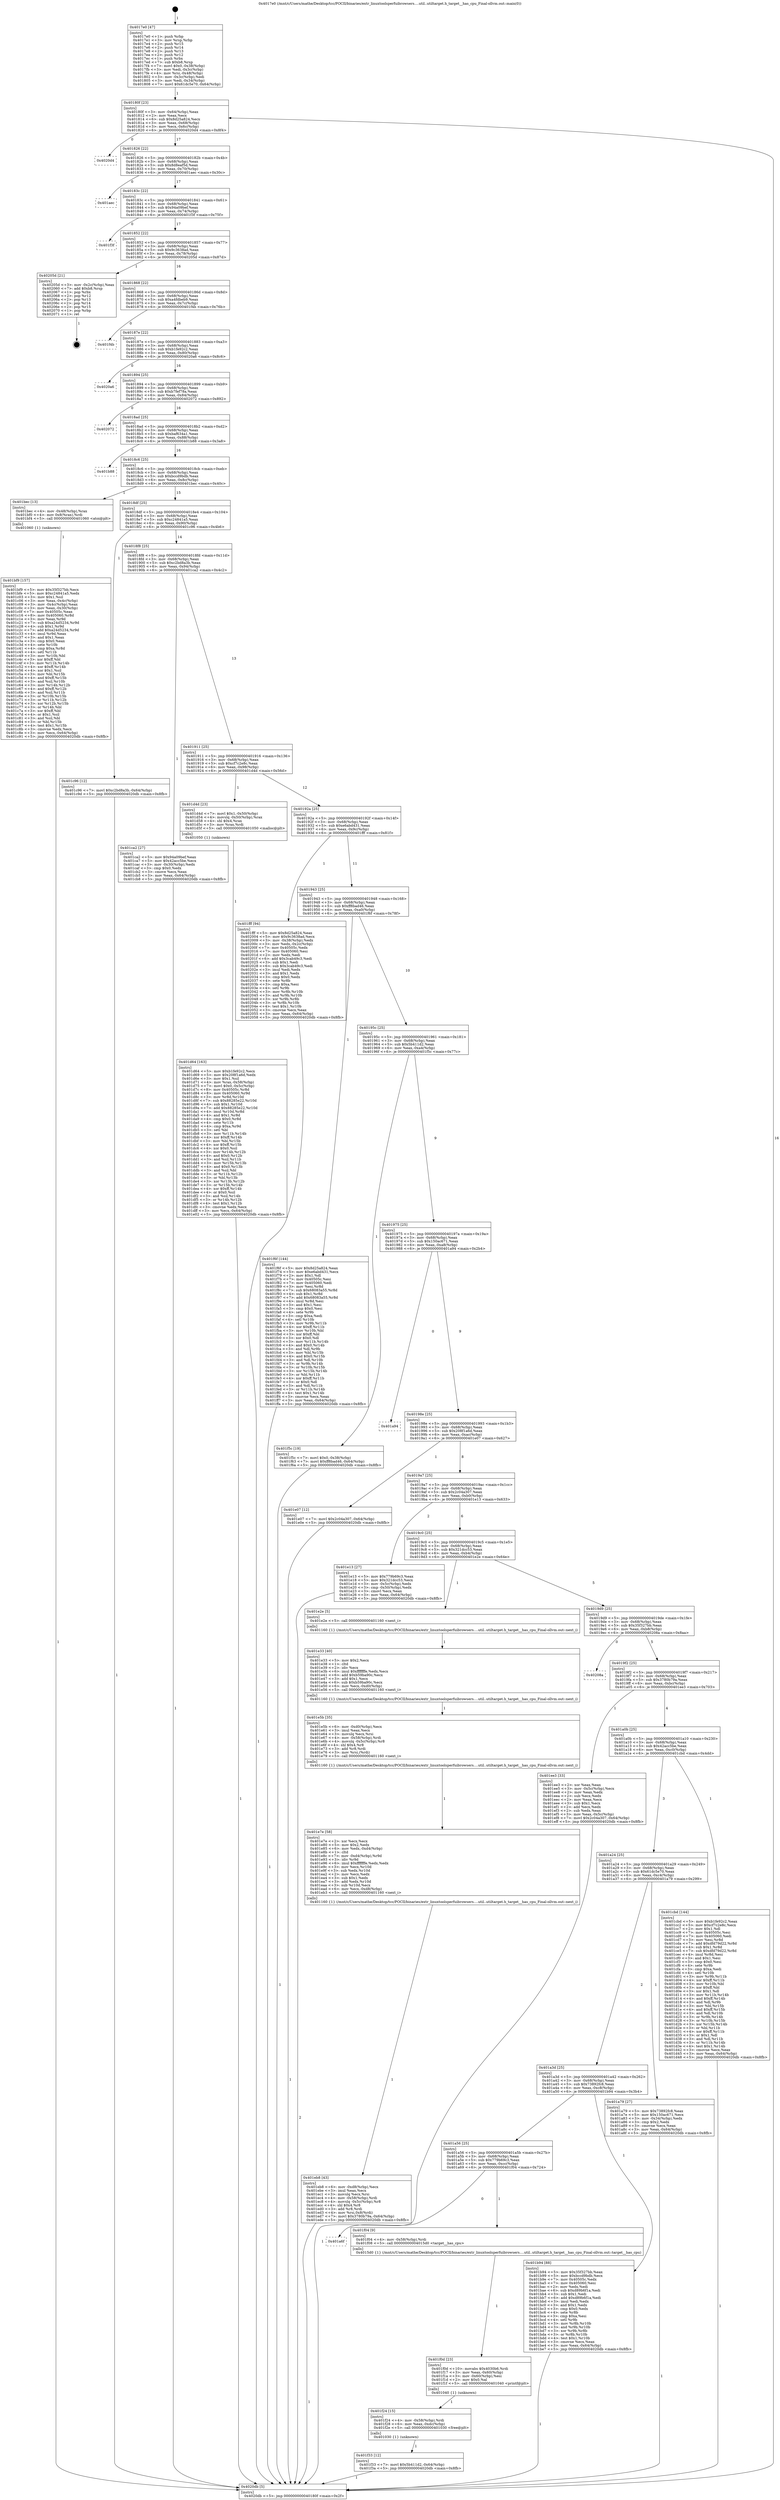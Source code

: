digraph "0x4017e0" {
  label = "0x4017e0 (/mnt/c/Users/mathe/Desktop/tcc/POCII/binaries/extr_linuxtoolsperfuibrowsers....util..utiltarget.h_target__has_cpu_Final-ollvm.out::main(0))"
  labelloc = "t"
  node[shape=record]

  Entry [label="",width=0.3,height=0.3,shape=circle,fillcolor=black,style=filled]
  "0x40180f" [label="{
     0x40180f [23]\l
     | [instrs]\l
     &nbsp;&nbsp;0x40180f \<+3\>: mov -0x64(%rbp),%eax\l
     &nbsp;&nbsp;0x401812 \<+2\>: mov %eax,%ecx\l
     &nbsp;&nbsp;0x401814 \<+6\>: sub $0x8d25a824,%ecx\l
     &nbsp;&nbsp;0x40181a \<+3\>: mov %eax,-0x68(%rbp)\l
     &nbsp;&nbsp;0x40181d \<+3\>: mov %ecx,-0x6c(%rbp)\l
     &nbsp;&nbsp;0x401820 \<+6\>: je 00000000004020d4 \<main+0x8f4\>\l
  }"]
  "0x4020d4" [label="{
     0x4020d4\l
  }", style=dashed]
  "0x401826" [label="{
     0x401826 [22]\l
     | [instrs]\l
     &nbsp;&nbsp;0x401826 \<+5\>: jmp 000000000040182b \<main+0x4b\>\l
     &nbsp;&nbsp;0x40182b \<+3\>: mov -0x68(%rbp),%eax\l
     &nbsp;&nbsp;0x40182e \<+5\>: sub $0x8d8eaf5d,%eax\l
     &nbsp;&nbsp;0x401833 \<+3\>: mov %eax,-0x70(%rbp)\l
     &nbsp;&nbsp;0x401836 \<+6\>: je 0000000000401aec \<main+0x30c\>\l
  }"]
  Exit [label="",width=0.3,height=0.3,shape=circle,fillcolor=black,style=filled,peripheries=2]
  "0x401aec" [label="{
     0x401aec\l
  }", style=dashed]
  "0x40183c" [label="{
     0x40183c [22]\l
     | [instrs]\l
     &nbsp;&nbsp;0x40183c \<+5\>: jmp 0000000000401841 \<main+0x61\>\l
     &nbsp;&nbsp;0x401841 \<+3\>: mov -0x68(%rbp),%eax\l
     &nbsp;&nbsp;0x401844 \<+5\>: sub $0x94a09bef,%eax\l
     &nbsp;&nbsp;0x401849 \<+3\>: mov %eax,-0x74(%rbp)\l
     &nbsp;&nbsp;0x40184c \<+6\>: je 0000000000401f3f \<main+0x75f\>\l
  }"]
  "0x401f33" [label="{
     0x401f33 [12]\l
     | [instrs]\l
     &nbsp;&nbsp;0x401f33 \<+7\>: movl $0x5b411d2,-0x64(%rbp)\l
     &nbsp;&nbsp;0x401f3a \<+5\>: jmp 00000000004020db \<main+0x8fb\>\l
  }"]
  "0x401f3f" [label="{
     0x401f3f\l
  }", style=dashed]
  "0x401852" [label="{
     0x401852 [22]\l
     | [instrs]\l
     &nbsp;&nbsp;0x401852 \<+5\>: jmp 0000000000401857 \<main+0x77\>\l
     &nbsp;&nbsp;0x401857 \<+3\>: mov -0x68(%rbp),%eax\l
     &nbsp;&nbsp;0x40185a \<+5\>: sub $0x9c3638ad,%eax\l
     &nbsp;&nbsp;0x40185f \<+3\>: mov %eax,-0x78(%rbp)\l
     &nbsp;&nbsp;0x401862 \<+6\>: je 000000000040205d \<main+0x87d\>\l
  }"]
  "0x401f24" [label="{
     0x401f24 [15]\l
     | [instrs]\l
     &nbsp;&nbsp;0x401f24 \<+4\>: mov -0x58(%rbp),%rdi\l
     &nbsp;&nbsp;0x401f28 \<+6\>: mov %eax,-0xdc(%rbp)\l
     &nbsp;&nbsp;0x401f2e \<+5\>: call 0000000000401030 \<free@plt\>\l
     | [calls]\l
     &nbsp;&nbsp;0x401030 \{1\} (unknown)\l
  }"]
  "0x40205d" [label="{
     0x40205d [21]\l
     | [instrs]\l
     &nbsp;&nbsp;0x40205d \<+3\>: mov -0x2c(%rbp),%eax\l
     &nbsp;&nbsp;0x402060 \<+7\>: add $0xb8,%rsp\l
     &nbsp;&nbsp;0x402067 \<+1\>: pop %rbx\l
     &nbsp;&nbsp;0x402068 \<+2\>: pop %r12\l
     &nbsp;&nbsp;0x40206a \<+2\>: pop %r13\l
     &nbsp;&nbsp;0x40206c \<+2\>: pop %r14\l
     &nbsp;&nbsp;0x40206e \<+2\>: pop %r15\l
     &nbsp;&nbsp;0x402070 \<+1\>: pop %rbp\l
     &nbsp;&nbsp;0x402071 \<+1\>: ret\l
  }"]
  "0x401868" [label="{
     0x401868 [22]\l
     | [instrs]\l
     &nbsp;&nbsp;0x401868 \<+5\>: jmp 000000000040186d \<main+0x8d\>\l
     &nbsp;&nbsp;0x40186d \<+3\>: mov -0x68(%rbp),%eax\l
     &nbsp;&nbsp;0x401870 \<+5\>: sub $0xa4fdbeb9,%eax\l
     &nbsp;&nbsp;0x401875 \<+3\>: mov %eax,-0x7c(%rbp)\l
     &nbsp;&nbsp;0x401878 \<+6\>: je 0000000000401f4b \<main+0x76b\>\l
  }"]
  "0x401f0d" [label="{
     0x401f0d [23]\l
     | [instrs]\l
     &nbsp;&nbsp;0x401f0d \<+10\>: movabs $0x4030b6,%rdi\l
     &nbsp;&nbsp;0x401f17 \<+3\>: mov %eax,-0x60(%rbp)\l
     &nbsp;&nbsp;0x401f1a \<+3\>: mov -0x60(%rbp),%esi\l
     &nbsp;&nbsp;0x401f1d \<+2\>: mov $0x0,%al\l
     &nbsp;&nbsp;0x401f1f \<+5\>: call 0000000000401040 \<printf@plt\>\l
     | [calls]\l
     &nbsp;&nbsp;0x401040 \{1\} (unknown)\l
  }"]
  "0x401f4b" [label="{
     0x401f4b\l
  }", style=dashed]
  "0x40187e" [label="{
     0x40187e [22]\l
     | [instrs]\l
     &nbsp;&nbsp;0x40187e \<+5\>: jmp 0000000000401883 \<main+0xa3\>\l
     &nbsp;&nbsp;0x401883 \<+3\>: mov -0x68(%rbp),%eax\l
     &nbsp;&nbsp;0x401886 \<+5\>: sub $0xb1fe92c2,%eax\l
     &nbsp;&nbsp;0x40188b \<+3\>: mov %eax,-0x80(%rbp)\l
     &nbsp;&nbsp;0x40188e \<+6\>: je 00000000004020a6 \<main+0x8c6\>\l
  }"]
  "0x401a6f" [label="{
     0x401a6f\l
  }", style=dashed]
  "0x4020a6" [label="{
     0x4020a6\l
  }", style=dashed]
  "0x401894" [label="{
     0x401894 [25]\l
     | [instrs]\l
     &nbsp;&nbsp;0x401894 \<+5\>: jmp 0000000000401899 \<main+0xb9\>\l
     &nbsp;&nbsp;0x401899 \<+3\>: mov -0x68(%rbp),%eax\l
     &nbsp;&nbsp;0x40189c \<+5\>: sub $0xb7fef78a,%eax\l
     &nbsp;&nbsp;0x4018a1 \<+6\>: mov %eax,-0x84(%rbp)\l
     &nbsp;&nbsp;0x4018a7 \<+6\>: je 0000000000402072 \<main+0x892\>\l
  }"]
  "0x401f04" [label="{
     0x401f04 [9]\l
     | [instrs]\l
     &nbsp;&nbsp;0x401f04 \<+4\>: mov -0x58(%rbp),%rdi\l
     &nbsp;&nbsp;0x401f08 \<+5\>: call 00000000004015d0 \<target__has_cpu\>\l
     | [calls]\l
     &nbsp;&nbsp;0x4015d0 \{1\} (/mnt/c/Users/mathe/Desktop/tcc/POCII/binaries/extr_linuxtoolsperfuibrowsers....util..utiltarget.h_target__has_cpu_Final-ollvm.out::target__has_cpu)\l
  }"]
  "0x402072" [label="{
     0x402072\l
  }", style=dashed]
  "0x4018ad" [label="{
     0x4018ad [25]\l
     | [instrs]\l
     &nbsp;&nbsp;0x4018ad \<+5\>: jmp 00000000004018b2 \<main+0xd2\>\l
     &nbsp;&nbsp;0x4018b2 \<+3\>: mov -0x68(%rbp),%eax\l
     &nbsp;&nbsp;0x4018b5 \<+5\>: sub $0xbaf634a1,%eax\l
     &nbsp;&nbsp;0x4018ba \<+6\>: mov %eax,-0x88(%rbp)\l
     &nbsp;&nbsp;0x4018c0 \<+6\>: je 0000000000401b88 \<main+0x3a8\>\l
  }"]
  "0x401eb8" [label="{
     0x401eb8 [43]\l
     | [instrs]\l
     &nbsp;&nbsp;0x401eb8 \<+6\>: mov -0xd8(%rbp),%ecx\l
     &nbsp;&nbsp;0x401ebe \<+3\>: imul %eax,%ecx\l
     &nbsp;&nbsp;0x401ec1 \<+3\>: movslq %ecx,%rsi\l
     &nbsp;&nbsp;0x401ec4 \<+4\>: mov -0x58(%rbp),%rdi\l
     &nbsp;&nbsp;0x401ec8 \<+4\>: movslq -0x5c(%rbp),%r8\l
     &nbsp;&nbsp;0x401ecc \<+4\>: shl $0x4,%r8\l
     &nbsp;&nbsp;0x401ed0 \<+3\>: add %r8,%rdi\l
     &nbsp;&nbsp;0x401ed3 \<+4\>: mov %rsi,0x8(%rdi)\l
     &nbsp;&nbsp;0x401ed7 \<+7\>: movl $0x3780b79a,-0x64(%rbp)\l
     &nbsp;&nbsp;0x401ede \<+5\>: jmp 00000000004020db \<main+0x8fb\>\l
  }"]
  "0x401b88" [label="{
     0x401b88\l
  }", style=dashed]
  "0x4018c6" [label="{
     0x4018c6 [25]\l
     | [instrs]\l
     &nbsp;&nbsp;0x4018c6 \<+5\>: jmp 00000000004018cb \<main+0xeb\>\l
     &nbsp;&nbsp;0x4018cb \<+3\>: mov -0x68(%rbp),%eax\l
     &nbsp;&nbsp;0x4018ce \<+5\>: sub $0xbccd9bdb,%eax\l
     &nbsp;&nbsp;0x4018d3 \<+6\>: mov %eax,-0x8c(%rbp)\l
     &nbsp;&nbsp;0x4018d9 \<+6\>: je 0000000000401bec \<main+0x40c\>\l
  }"]
  "0x401e7e" [label="{
     0x401e7e [58]\l
     | [instrs]\l
     &nbsp;&nbsp;0x401e7e \<+2\>: xor %ecx,%ecx\l
     &nbsp;&nbsp;0x401e80 \<+5\>: mov $0x2,%edx\l
     &nbsp;&nbsp;0x401e85 \<+6\>: mov %edx,-0xd4(%rbp)\l
     &nbsp;&nbsp;0x401e8b \<+1\>: cltd\l
     &nbsp;&nbsp;0x401e8c \<+7\>: mov -0xd4(%rbp),%r9d\l
     &nbsp;&nbsp;0x401e93 \<+3\>: idiv %r9d\l
     &nbsp;&nbsp;0x401e96 \<+6\>: imul $0xfffffffe,%edx,%edx\l
     &nbsp;&nbsp;0x401e9c \<+3\>: mov %ecx,%r10d\l
     &nbsp;&nbsp;0x401e9f \<+3\>: sub %edx,%r10d\l
     &nbsp;&nbsp;0x401ea2 \<+2\>: mov %ecx,%edx\l
     &nbsp;&nbsp;0x401ea4 \<+3\>: sub $0x1,%edx\l
     &nbsp;&nbsp;0x401ea7 \<+3\>: add %edx,%r10d\l
     &nbsp;&nbsp;0x401eaa \<+3\>: sub %r10d,%ecx\l
     &nbsp;&nbsp;0x401ead \<+6\>: mov %ecx,-0xd8(%rbp)\l
     &nbsp;&nbsp;0x401eb3 \<+5\>: call 0000000000401160 \<next_i\>\l
     | [calls]\l
     &nbsp;&nbsp;0x401160 \{1\} (/mnt/c/Users/mathe/Desktop/tcc/POCII/binaries/extr_linuxtoolsperfuibrowsers....util..utiltarget.h_target__has_cpu_Final-ollvm.out::next_i)\l
  }"]
  "0x401bec" [label="{
     0x401bec [13]\l
     | [instrs]\l
     &nbsp;&nbsp;0x401bec \<+4\>: mov -0x48(%rbp),%rax\l
     &nbsp;&nbsp;0x401bf0 \<+4\>: mov 0x8(%rax),%rdi\l
     &nbsp;&nbsp;0x401bf4 \<+5\>: call 0000000000401060 \<atoi@plt\>\l
     | [calls]\l
     &nbsp;&nbsp;0x401060 \{1\} (unknown)\l
  }"]
  "0x4018df" [label="{
     0x4018df [25]\l
     | [instrs]\l
     &nbsp;&nbsp;0x4018df \<+5\>: jmp 00000000004018e4 \<main+0x104\>\l
     &nbsp;&nbsp;0x4018e4 \<+3\>: mov -0x68(%rbp),%eax\l
     &nbsp;&nbsp;0x4018e7 \<+5\>: sub $0xc24841a5,%eax\l
     &nbsp;&nbsp;0x4018ec \<+6\>: mov %eax,-0x90(%rbp)\l
     &nbsp;&nbsp;0x4018f2 \<+6\>: je 0000000000401c96 \<main+0x4b6\>\l
  }"]
  "0x401e5b" [label="{
     0x401e5b [35]\l
     | [instrs]\l
     &nbsp;&nbsp;0x401e5b \<+6\>: mov -0xd0(%rbp),%ecx\l
     &nbsp;&nbsp;0x401e61 \<+3\>: imul %eax,%ecx\l
     &nbsp;&nbsp;0x401e64 \<+3\>: movslq %ecx,%rsi\l
     &nbsp;&nbsp;0x401e67 \<+4\>: mov -0x58(%rbp),%rdi\l
     &nbsp;&nbsp;0x401e6b \<+4\>: movslq -0x5c(%rbp),%r8\l
     &nbsp;&nbsp;0x401e6f \<+4\>: shl $0x4,%r8\l
     &nbsp;&nbsp;0x401e73 \<+3\>: add %r8,%rdi\l
     &nbsp;&nbsp;0x401e76 \<+3\>: mov %rsi,(%rdi)\l
     &nbsp;&nbsp;0x401e79 \<+5\>: call 0000000000401160 \<next_i\>\l
     | [calls]\l
     &nbsp;&nbsp;0x401160 \{1\} (/mnt/c/Users/mathe/Desktop/tcc/POCII/binaries/extr_linuxtoolsperfuibrowsers....util..utiltarget.h_target__has_cpu_Final-ollvm.out::next_i)\l
  }"]
  "0x401c96" [label="{
     0x401c96 [12]\l
     | [instrs]\l
     &nbsp;&nbsp;0x401c96 \<+7\>: movl $0xc2bd8a3b,-0x64(%rbp)\l
     &nbsp;&nbsp;0x401c9d \<+5\>: jmp 00000000004020db \<main+0x8fb\>\l
  }"]
  "0x4018f8" [label="{
     0x4018f8 [25]\l
     | [instrs]\l
     &nbsp;&nbsp;0x4018f8 \<+5\>: jmp 00000000004018fd \<main+0x11d\>\l
     &nbsp;&nbsp;0x4018fd \<+3\>: mov -0x68(%rbp),%eax\l
     &nbsp;&nbsp;0x401900 \<+5\>: sub $0xc2bd8a3b,%eax\l
     &nbsp;&nbsp;0x401905 \<+6\>: mov %eax,-0x94(%rbp)\l
     &nbsp;&nbsp;0x40190b \<+6\>: je 0000000000401ca2 \<main+0x4c2\>\l
  }"]
  "0x401e33" [label="{
     0x401e33 [40]\l
     | [instrs]\l
     &nbsp;&nbsp;0x401e33 \<+5\>: mov $0x2,%ecx\l
     &nbsp;&nbsp;0x401e38 \<+1\>: cltd\l
     &nbsp;&nbsp;0x401e39 \<+2\>: idiv %ecx\l
     &nbsp;&nbsp;0x401e3b \<+6\>: imul $0xfffffffe,%edx,%ecx\l
     &nbsp;&nbsp;0x401e41 \<+6\>: add $0xb59ba90c,%ecx\l
     &nbsp;&nbsp;0x401e47 \<+3\>: add $0x1,%ecx\l
     &nbsp;&nbsp;0x401e4a \<+6\>: sub $0xb59ba90c,%ecx\l
     &nbsp;&nbsp;0x401e50 \<+6\>: mov %ecx,-0xd0(%rbp)\l
     &nbsp;&nbsp;0x401e56 \<+5\>: call 0000000000401160 \<next_i\>\l
     | [calls]\l
     &nbsp;&nbsp;0x401160 \{1\} (/mnt/c/Users/mathe/Desktop/tcc/POCII/binaries/extr_linuxtoolsperfuibrowsers....util..utiltarget.h_target__has_cpu_Final-ollvm.out::next_i)\l
  }"]
  "0x401ca2" [label="{
     0x401ca2 [27]\l
     | [instrs]\l
     &nbsp;&nbsp;0x401ca2 \<+5\>: mov $0x94a09bef,%eax\l
     &nbsp;&nbsp;0x401ca7 \<+5\>: mov $0x42acc5be,%ecx\l
     &nbsp;&nbsp;0x401cac \<+3\>: mov -0x30(%rbp),%edx\l
     &nbsp;&nbsp;0x401caf \<+3\>: cmp $0x0,%edx\l
     &nbsp;&nbsp;0x401cb2 \<+3\>: cmove %ecx,%eax\l
     &nbsp;&nbsp;0x401cb5 \<+3\>: mov %eax,-0x64(%rbp)\l
     &nbsp;&nbsp;0x401cb8 \<+5\>: jmp 00000000004020db \<main+0x8fb\>\l
  }"]
  "0x401911" [label="{
     0x401911 [25]\l
     | [instrs]\l
     &nbsp;&nbsp;0x401911 \<+5\>: jmp 0000000000401916 \<main+0x136\>\l
     &nbsp;&nbsp;0x401916 \<+3\>: mov -0x68(%rbp),%eax\l
     &nbsp;&nbsp;0x401919 \<+5\>: sub $0xcf7c2e8c,%eax\l
     &nbsp;&nbsp;0x40191e \<+6\>: mov %eax,-0x98(%rbp)\l
     &nbsp;&nbsp;0x401924 \<+6\>: je 0000000000401d4d \<main+0x56d\>\l
  }"]
  "0x401d64" [label="{
     0x401d64 [163]\l
     | [instrs]\l
     &nbsp;&nbsp;0x401d64 \<+5\>: mov $0xb1fe92c2,%ecx\l
     &nbsp;&nbsp;0x401d69 \<+5\>: mov $0x208f1a6d,%edx\l
     &nbsp;&nbsp;0x401d6e \<+3\>: mov $0x1,%sil\l
     &nbsp;&nbsp;0x401d71 \<+4\>: mov %rax,-0x58(%rbp)\l
     &nbsp;&nbsp;0x401d75 \<+7\>: movl $0x0,-0x5c(%rbp)\l
     &nbsp;&nbsp;0x401d7c \<+8\>: mov 0x40505c,%r8d\l
     &nbsp;&nbsp;0x401d84 \<+8\>: mov 0x405060,%r9d\l
     &nbsp;&nbsp;0x401d8c \<+3\>: mov %r8d,%r10d\l
     &nbsp;&nbsp;0x401d8f \<+7\>: sub $0x88285e22,%r10d\l
     &nbsp;&nbsp;0x401d96 \<+4\>: sub $0x1,%r10d\l
     &nbsp;&nbsp;0x401d9a \<+7\>: add $0x88285e22,%r10d\l
     &nbsp;&nbsp;0x401da1 \<+4\>: imul %r10d,%r8d\l
     &nbsp;&nbsp;0x401da5 \<+4\>: and $0x1,%r8d\l
     &nbsp;&nbsp;0x401da9 \<+4\>: cmp $0x0,%r8d\l
     &nbsp;&nbsp;0x401dad \<+4\>: sete %r11b\l
     &nbsp;&nbsp;0x401db1 \<+4\>: cmp $0xa,%r9d\l
     &nbsp;&nbsp;0x401db5 \<+3\>: setl %bl\l
     &nbsp;&nbsp;0x401db8 \<+3\>: mov %r11b,%r14b\l
     &nbsp;&nbsp;0x401dbb \<+4\>: xor $0xff,%r14b\l
     &nbsp;&nbsp;0x401dbf \<+3\>: mov %bl,%r15b\l
     &nbsp;&nbsp;0x401dc2 \<+4\>: xor $0xff,%r15b\l
     &nbsp;&nbsp;0x401dc6 \<+4\>: xor $0x0,%sil\l
     &nbsp;&nbsp;0x401dca \<+3\>: mov %r14b,%r12b\l
     &nbsp;&nbsp;0x401dcd \<+4\>: and $0x0,%r12b\l
     &nbsp;&nbsp;0x401dd1 \<+3\>: and %sil,%r11b\l
     &nbsp;&nbsp;0x401dd4 \<+3\>: mov %r15b,%r13b\l
     &nbsp;&nbsp;0x401dd7 \<+4\>: and $0x0,%r13b\l
     &nbsp;&nbsp;0x401ddb \<+3\>: and %sil,%bl\l
     &nbsp;&nbsp;0x401dde \<+3\>: or %r11b,%r12b\l
     &nbsp;&nbsp;0x401de1 \<+3\>: or %bl,%r13b\l
     &nbsp;&nbsp;0x401de4 \<+3\>: xor %r13b,%r12b\l
     &nbsp;&nbsp;0x401de7 \<+3\>: or %r15b,%r14b\l
     &nbsp;&nbsp;0x401dea \<+4\>: xor $0xff,%r14b\l
     &nbsp;&nbsp;0x401dee \<+4\>: or $0x0,%sil\l
     &nbsp;&nbsp;0x401df2 \<+3\>: and %sil,%r14b\l
     &nbsp;&nbsp;0x401df5 \<+3\>: or %r14b,%r12b\l
     &nbsp;&nbsp;0x401df8 \<+4\>: test $0x1,%r12b\l
     &nbsp;&nbsp;0x401dfc \<+3\>: cmovne %edx,%ecx\l
     &nbsp;&nbsp;0x401dff \<+3\>: mov %ecx,-0x64(%rbp)\l
     &nbsp;&nbsp;0x401e02 \<+5\>: jmp 00000000004020db \<main+0x8fb\>\l
  }"]
  "0x401d4d" [label="{
     0x401d4d [23]\l
     | [instrs]\l
     &nbsp;&nbsp;0x401d4d \<+7\>: movl $0x1,-0x50(%rbp)\l
     &nbsp;&nbsp;0x401d54 \<+4\>: movslq -0x50(%rbp),%rax\l
     &nbsp;&nbsp;0x401d58 \<+4\>: shl $0x4,%rax\l
     &nbsp;&nbsp;0x401d5c \<+3\>: mov %rax,%rdi\l
     &nbsp;&nbsp;0x401d5f \<+5\>: call 0000000000401050 \<malloc@plt\>\l
     | [calls]\l
     &nbsp;&nbsp;0x401050 \{1\} (unknown)\l
  }"]
  "0x40192a" [label="{
     0x40192a [25]\l
     | [instrs]\l
     &nbsp;&nbsp;0x40192a \<+5\>: jmp 000000000040192f \<main+0x14f\>\l
     &nbsp;&nbsp;0x40192f \<+3\>: mov -0x68(%rbp),%eax\l
     &nbsp;&nbsp;0x401932 \<+5\>: sub $0xe6abd431,%eax\l
     &nbsp;&nbsp;0x401937 \<+6\>: mov %eax,-0x9c(%rbp)\l
     &nbsp;&nbsp;0x40193d \<+6\>: je 0000000000401fff \<main+0x81f\>\l
  }"]
  "0x401bf9" [label="{
     0x401bf9 [157]\l
     | [instrs]\l
     &nbsp;&nbsp;0x401bf9 \<+5\>: mov $0x35f327bb,%ecx\l
     &nbsp;&nbsp;0x401bfe \<+5\>: mov $0xc24841a5,%edx\l
     &nbsp;&nbsp;0x401c03 \<+3\>: mov $0x1,%sil\l
     &nbsp;&nbsp;0x401c06 \<+3\>: mov %eax,-0x4c(%rbp)\l
     &nbsp;&nbsp;0x401c09 \<+3\>: mov -0x4c(%rbp),%eax\l
     &nbsp;&nbsp;0x401c0c \<+3\>: mov %eax,-0x30(%rbp)\l
     &nbsp;&nbsp;0x401c0f \<+7\>: mov 0x40505c,%eax\l
     &nbsp;&nbsp;0x401c16 \<+8\>: mov 0x405060,%r8d\l
     &nbsp;&nbsp;0x401c1e \<+3\>: mov %eax,%r9d\l
     &nbsp;&nbsp;0x401c21 \<+7\>: sub $0xa24d5234,%r9d\l
     &nbsp;&nbsp;0x401c28 \<+4\>: sub $0x1,%r9d\l
     &nbsp;&nbsp;0x401c2c \<+7\>: add $0xa24d5234,%r9d\l
     &nbsp;&nbsp;0x401c33 \<+4\>: imul %r9d,%eax\l
     &nbsp;&nbsp;0x401c37 \<+3\>: and $0x1,%eax\l
     &nbsp;&nbsp;0x401c3a \<+3\>: cmp $0x0,%eax\l
     &nbsp;&nbsp;0x401c3d \<+4\>: sete %r10b\l
     &nbsp;&nbsp;0x401c41 \<+4\>: cmp $0xa,%r8d\l
     &nbsp;&nbsp;0x401c45 \<+4\>: setl %r11b\l
     &nbsp;&nbsp;0x401c49 \<+3\>: mov %r10b,%bl\l
     &nbsp;&nbsp;0x401c4c \<+3\>: xor $0xff,%bl\l
     &nbsp;&nbsp;0x401c4f \<+3\>: mov %r11b,%r14b\l
     &nbsp;&nbsp;0x401c52 \<+4\>: xor $0xff,%r14b\l
     &nbsp;&nbsp;0x401c56 \<+4\>: xor $0x1,%sil\l
     &nbsp;&nbsp;0x401c5a \<+3\>: mov %bl,%r15b\l
     &nbsp;&nbsp;0x401c5d \<+4\>: and $0xff,%r15b\l
     &nbsp;&nbsp;0x401c61 \<+3\>: and %sil,%r10b\l
     &nbsp;&nbsp;0x401c64 \<+3\>: mov %r14b,%r12b\l
     &nbsp;&nbsp;0x401c67 \<+4\>: and $0xff,%r12b\l
     &nbsp;&nbsp;0x401c6b \<+3\>: and %sil,%r11b\l
     &nbsp;&nbsp;0x401c6e \<+3\>: or %r10b,%r15b\l
     &nbsp;&nbsp;0x401c71 \<+3\>: or %r11b,%r12b\l
     &nbsp;&nbsp;0x401c74 \<+3\>: xor %r12b,%r15b\l
     &nbsp;&nbsp;0x401c77 \<+3\>: or %r14b,%bl\l
     &nbsp;&nbsp;0x401c7a \<+3\>: xor $0xff,%bl\l
     &nbsp;&nbsp;0x401c7d \<+4\>: or $0x1,%sil\l
     &nbsp;&nbsp;0x401c81 \<+3\>: and %sil,%bl\l
     &nbsp;&nbsp;0x401c84 \<+3\>: or %bl,%r15b\l
     &nbsp;&nbsp;0x401c87 \<+4\>: test $0x1,%r15b\l
     &nbsp;&nbsp;0x401c8b \<+3\>: cmovne %edx,%ecx\l
     &nbsp;&nbsp;0x401c8e \<+3\>: mov %ecx,-0x64(%rbp)\l
     &nbsp;&nbsp;0x401c91 \<+5\>: jmp 00000000004020db \<main+0x8fb\>\l
  }"]
  "0x401fff" [label="{
     0x401fff [94]\l
     | [instrs]\l
     &nbsp;&nbsp;0x401fff \<+5\>: mov $0x8d25a824,%eax\l
     &nbsp;&nbsp;0x402004 \<+5\>: mov $0x9c3638ad,%ecx\l
     &nbsp;&nbsp;0x402009 \<+3\>: mov -0x38(%rbp),%edx\l
     &nbsp;&nbsp;0x40200c \<+3\>: mov %edx,-0x2c(%rbp)\l
     &nbsp;&nbsp;0x40200f \<+7\>: mov 0x40505c,%edx\l
     &nbsp;&nbsp;0x402016 \<+7\>: mov 0x405060,%esi\l
     &nbsp;&nbsp;0x40201d \<+2\>: mov %edx,%edi\l
     &nbsp;&nbsp;0x40201f \<+6\>: add $0x3cab49c3,%edi\l
     &nbsp;&nbsp;0x402025 \<+3\>: sub $0x1,%edi\l
     &nbsp;&nbsp;0x402028 \<+6\>: sub $0x3cab49c3,%edi\l
     &nbsp;&nbsp;0x40202e \<+3\>: imul %edi,%edx\l
     &nbsp;&nbsp;0x402031 \<+3\>: and $0x1,%edx\l
     &nbsp;&nbsp;0x402034 \<+3\>: cmp $0x0,%edx\l
     &nbsp;&nbsp;0x402037 \<+4\>: sete %r8b\l
     &nbsp;&nbsp;0x40203b \<+3\>: cmp $0xa,%esi\l
     &nbsp;&nbsp;0x40203e \<+4\>: setl %r9b\l
     &nbsp;&nbsp;0x402042 \<+3\>: mov %r8b,%r10b\l
     &nbsp;&nbsp;0x402045 \<+3\>: and %r9b,%r10b\l
     &nbsp;&nbsp;0x402048 \<+3\>: xor %r9b,%r8b\l
     &nbsp;&nbsp;0x40204b \<+3\>: or %r8b,%r10b\l
     &nbsp;&nbsp;0x40204e \<+4\>: test $0x1,%r10b\l
     &nbsp;&nbsp;0x402052 \<+3\>: cmovne %ecx,%eax\l
     &nbsp;&nbsp;0x402055 \<+3\>: mov %eax,-0x64(%rbp)\l
     &nbsp;&nbsp;0x402058 \<+5\>: jmp 00000000004020db \<main+0x8fb\>\l
  }"]
  "0x401943" [label="{
     0x401943 [25]\l
     | [instrs]\l
     &nbsp;&nbsp;0x401943 \<+5\>: jmp 0000000000401948 \<main+0x168\>\l
     &nbsp;&nbsp;0x401948 \<+3\>: mov -0x68(%rbp),%eax\l
     &nbsp;&nbsp;0x40194b \<+5\>: sub $0xff8bad46,%eax\l
     &nbsp;&nbsp;0x401950 \<+6\>: mov %eax,-0xa0(%rbp)\l
     &nbsp;&nbsp;0x401956 \<+6\>: je 0000000000401f6f \<main+0x78f\>\l
  }"]
  "0x401a56" [label="{
     0x401a56 [25]\l
     | [instrs]\l
     &nbsp;&nbsp;0x401a56 \<+5\>: jmp 0000000000401a5b \<main+0x27b\>\l
     &nbsp;&nbsp;0x401a5b \<+3\>: mov -0x68(%rbp),%eax\l
     &nbsp;&nbsp;0x401a5e \<+5\>: sub $0x779b69c3,%eax\l
     &nbsp;&nbsp;0x401a63 \<+6\>: mov %eax,-0xcc(%rbp)\l
     &nbsp;&nbsp;0x401a69 \<+6\>: je 0000000000401f04 \<main+0x724\>\l
  }"]
  "0x401f6f" [label="{
     0x401f6f [144]\l
     | [instrs]\l
     &nbsp;&nbsp;0x401f6f \<+5\>: mov $0x8d25a824,%eax\l
     &nbsp;&nbsp;0x401f74 \<+5\>: mov $0xe6abd431,%ecx\l
     &nbsp;&nbsp;0x401f79 \<+2\>: mov $0x1,%dl\l
     &nbsp;&nbsp;0x401f7b \<+7\>: mov 0x40505c,%esi\l
     &nbsp;&nbsp;0x401f82 \<+7\>: mov 0x405060,%edi\l
     &nbsp;&nbsp;0x401f89 \<+3\>: mov %esi,%r8d\l
     &nbsp;&nbsp;0x401f8c \<+7\>: sub $0x68083a55,%r8d\l
     &nbsp;&nbsp;0x401f93 \<+4\>: sub $0x1,%r8d\l
     &nbsp;&nbsp;0x401f97 \<+7\>: add $0x68083a55,%r8d\l
     &nbsp;&nbsp;0x401f9e \<+4\>: imul %r8d,%esi\l
     &nbsp;&nbsp;0x401fa2 \<+3\>: and $0x1,%esi\l
     &nbsp;&nbsp;0x401fa5 \<+3\>: cmp $0x0,%esi\l
     &nbsp;&nbsp;0x401fa8 \<+4\>: sete %r9b\l
     &nbsp;&nbsp;0x401fac \<+3\>: cmp $0xa,%edi\l
     &nbsp;&nbsp;0x401faf \<+4\>: setl %r10b\l
     &nbsp;&nbsp;0x401fb3 \<+3\>: mov %r9b,%r11b\l
     &nbsp;&nbsp;0x401fb6 \<+4\>: xor $0xff,%r11b\l
     &nbsp;&nbsp;0x401fba \<+3\>: mov %r10b,%bl\l
     &nbsp;&nbsp;0x401fbd \<+3\>: xor $0xff,%bl\l
     &nbsp;&nbsp;0x401fc0 \<+3\>: xor $0x0,%dl\l
     &nbsp;&nbsp;0x401fc3 \<+3\>: mov %r11b,%r14b\l
     &nbsp;&nbsp;0x401fc6 \<+4\>: and $0x0,%r14b\l
     &nbsp;&nbsp;0x401fca \<+3\>: and %dl,%r9b\l
     &nbsp;&nbsp;0x401fcd \<+3\>: mov %bl,%r15b\l
     &nbsp;&nbsp;0x401fd0 \<+4\>: and $0x0,%r15b\l
     &nbsp;&nbsp;0x401fd4 \<+3\>: and %dl,%r10b\l
     &nbsp;&nbsp;0x401fd7 \<+3\>: or %r9b,%r14b\l
     &nbsp;&nbsp;0x401fda \<+3\>: or %r10b,%r15b\l
     &nbsp;&nbsp;0x401fdd \<+3\>: xor %r15b,%r14b\l
     &nbsp;&nbsp;0x401fe0 \<+3\>: or %bl,%r11b\l
     &nbsp;&nbsp;0x401fe3 \<+4\>: xor $0xff,%r11b\l
     &nbsp;&nbsp;0x401fe7 \<+3\>: or $0x0,%dl\l
     &nbsp;&nbsp;0x401fea \<+3\>: and %dl,%r11b\l
     &nbsp;&nbsp;0x401fed \<+3\>: or %r11b,%r14b\l
     &nbsp;&nbsp;0x401ff0 \<+4\>: test $0x1,%r14b\l
     &nbsp;&nbsp;0x401ff4 \<+3\>: cmovne %ecx,%eax\l
     &nbsp;&nbsp;0x401ff7 \<+3\>: mov %eax,-0x64(%rbp)\l
     &nbsp;&nbsp;0x401ffa \<+5\>: jmp 00000000004020db \<main+0x8fb\>\l
  }"]
  "0x40195c" [label="{
     0x40195c [25]\l
     | [instrs]\l
     &nbsp;&nbsp;0x40195c \<+5\>: jmp 0000000000401961 \<main+0x181\>\l
     &nbsp;&nbsp;0x401961 \<+3\>: mov -0x68(%rbp),%eax\l
     &nbsp;&nbsp;0x401964 \<+5\>: sub $0x5b411d2,%eax\l
     &nbsp;&nbsp;0x401969 \<+6\>: mov %eax,-0xa4(%rbp)\l
     &nbsp;&nbsp;0x40196f \<+6\>: je 0000000000401f5c \<main+0x77c\>\l
  }"]
  "0x401b94" [label="{
     0x401b94 [88]\l
     | [instrs]\l
     &nbsp;&nbsp;0x401b94 \<+5\>: mov $0x35f327bb,%eax\l
     &nbsp;&nbsp;0x401b99 \<+5\>: mov $0xbccd9bdb,%ecx\l
     &nbsp;&nbsp;0x401b9e \<+7\>: mov 0x40505c,%edx\l
     &nbsp;&nbsp;0x401ba5 \<+7\>: mov 0x405060,%esi\l
     &nbsp;&nbsp;0x401bac \<+2\>: mov %edx,%edi\l
     &nbsp;&nbsp;0x401bae \<+6\>: sub $0xd89b6f1a,%edi\l
     &nbsp;&nbsp;0x401bb4 \<+3\>: sub $0x1,%edi\l
     &nbsp;&nbsp;0x401bb7 \<+6\>: add $0xd89b6f1a,%edi\l
     &nbsp;&nbsp;0x401bbd \<+3\>: imul %edi,%edx\l
     &nbsp;&nbsp;0x401bc0 \<+3\>: and $0x1,%edx\l
     &nbsp;&nbsp;0x401bc3 \<+3\>: cmp $0x0,%edx\l
     &nbsp;&nbsp;0x401bc6 \<+4\>: sete %r8b\l
     &nbsp;&nbsp;0x401bca \<+3\>: cmp $0xa,%esi\l
     &nbsp;&nbsp;0x401bcd \<+4\>: setl %r9b\l
     &nbsp;&nbsp;0x401bd1 \<+3\>: mov %r8b,%r10b\l
     &nbsp;&nbsp;0x401bd4 \<+3\>: and %r9b,%r10b\l
     &nbsp;&nbsp;0x401bd7 \<+3\>: xor %r9b,%r8b\l
     &nbsp;&nbsp;0x401bda \<+3\>: or %r8b,%r10b\l
     &nbsp;&nbsp;0x401bdd \<+4\>: test $0x1,%r10b\l
     &nbsp;&nbsp;0x401be1 \<+3\>: cmovne %ecx,%eax\l
     &nbsp;&nbsp;0x401be4 \<+3\>: mov %eax,-0x64(%rbp)\l
     &nbsp;&nbsp;0x401be7 \<+5\>: jmp 00000000004020db \<main+0x8fb\>\l
  }"]
  "0x401f5c" [label="{
     0x401f5c [19]\l
     | [instrs]\l
     &nbsp;&nbsp;0x401f5c \<+7\>: movl $0x0,-0x38(%rbp)\l
     &nbsp;&nbsp;0x401f63 \<+7\>: movl $0xff8bad46,-0x64(%rbp)\l
     &nbsp;&nbsp;0x401f6a \<+5\>: jmp 00000000004020db \<main+0x8fb\>\l
  }"]
  "0x401975" [label="{
     0x401975 [25]\l
     | [instrs]\l
     &nbsp;&nbsp;0x401975 \<+5\>: jmp 000000000040197a \<main+0x19a\>\l
     &nbsp;&nbsp;0x40197a \<+3\>: mov -0x68(%rbp),%eax\l
     &nbsp;&nbsp;0x40197d \<+5\>: sub $0x150ac671,%eax\l
     &nbsp;&nbsp;0x401982 \<+6\>: mov %eax,-0xa8(%rbp)\l
     &nbsp;&nbsp;0x401988 \<+6\>: je 0000000000401a94 \<main+0x2b4\>\l
  }"]
  "0x4017e0" [label="{
     0x4017e0 [47]\l
     | [instrs]\l
     &nbsp;&nbsp;0x4017e0 \<+1\>: push %rbp\l
     &nbsp;&nbsp;0x4017e1 \<+3\>: mov %rsp,%rbp\l
     &nbsp;&nbsp;0x4017e4 \<+2\>: push %r15\l
     &nbsp;&nbsp;0x4017e6 \<+2\>: push %r14\l
     &nbsp;&nbsp;0x4017e8 \<+2\>: push %r13\l
     &nbsp;&nbsp;0x4017ea \<+2\>: push %r12\l
     &nbsp;&nbsp;0x4017ec \<+1\>: push %rbx\l
     &nbsp;&nbsp;0x4017ed \<+7\>: sub $0xb8,%rsp\l
     &nbsp;&nbsp;0x4017f4 \<+7\>: movl $0x0,-0x38(%rbp)\l
     &nbsp;&nbsp;0x4017fb \<+3\>: mov %edi,-0x3c(%rbp)\l
     &nbsp;&nbsp;0x4017fe \<+4\>: mov %rsi,-0x48(%rbp)\l
     &nbsp;&nbsp;0x401802 \<+3\>: mov -0x3c(%rbp),%edi\l
     &nbsp;&nbsp;0x401805 \<+3\>: mov %edi,-0x34(%rbp)\l
     &nbsp;&nbsp;0x401808 \<+7\>: movl $0x61dc5e70,-0x64(%rbp)\l
  }"]
  "0x401a94" [label="{
     0x401a94\l
  }", style=dashed]
  "0x40198e" [label="{
     0x40198e [25]\l
     | [instrs]\l
     &nbsp;&nbsp;0x40198e \<+5\>: jmp 0000000000401993 \<main+0x1b3\>\l
     &nbsp;&nbsp;0x401993 \<+3\>: mov -0x68(%rbp),%eax\l
     &nbsp;&nbsp;0x401996 \<+5\>: sub $0x208f1a6d,%eax\l
     &nbsp;&nbsp;0x40199b \<+6\>: mov %eax,-0xac(%rbp)\l
     &nbsp;&nbsp;0x4019a1 \<+6\>: je 0000000000401e07 \<main+0x627\>\l
  }"]
  "0x4020db" [label="{
     0x4020db [5]\l
     | [instrs]\l
     &nbsp;&nbsp;0x4020db \<+5\>: jmp 000000000040180f \<main+0x2f\>\l
  }"]
  "0x401e07" [label="{
     0x401e07 [12]\l
     | [instrs]\l
     &nbsp;&nbsp;0x401e07 \<+7\>: movl $0x2c04a307,-0x64(%rbp)\l
     &nbsp;&nbsp;0x401e0e \<+5\>: jmp 00000000004020db \<main+0x8fb\>\l
  }"]
  "0x4019a7" [label="{
     0x4019a7 [25]\l
     | [instrs]\l
     &nbsp;&nbsp;0x4019a7 \<+5\>: jmp 00000000004019ac \<main+0x1cc\>\l
     &nbsp;&nbsp;0x4019ac \<+3\>: mov -0x68(%rbp),%eax\l
     &nbsp;&nbsp;0x4019af \<+5\>: sub $0x2c04a307,%eax\l
     &nbsp;&nbsp;0x4019b4 \<+6\>: mov %eax,-0xb0(%rbp)\l
     &nbsp;&nbsp;0x4019ba \<+6\>: je 0000000000401e13 \<main+0x633\>\l
  }"]
  "0x401a3d" [label="{
     0x401a3d [25]\l
     | [instrs]\l
     &nbsp;&nbsp;0x401a3d \<+5\>: jmp 0000000000401a42 \<main+0x262\>\l
     &nbsp;&nbsp;0x401a42 \<+3\>: mov -0x68(%rbp),%eax\l
     &nbsp;&nbsp;0x401a45 \<+5\>: sub $0x73892fc8,%eax\l
     &nbsp;&nbsp;0x401a4a \<+6\>: mov %eax,-0xc8(%rbp)\l
     &nbsp;&nbsp;0x401a50 \<+6\>: je 0000000000401b94 \<main+0x3b4\>\l
  }"]
  "0x401e13" [label="{
     0x401e13 [27]\l
     | [instrs]\l
     &nbsp;&nbsp;0x401e13 \<+5\>: mov $0x779b69c3,%eax\l
     &nbsp;&nbsp;0x401e18 \<+5\>: mov $0x321dcc53,%ecx\l
     &nbsp;&nbsp;0x401e1d \<+3\>: mov -0x5c(%rbp),%edx\l
     &nbsp;&nbsp;0x401e20 \<+3\>: cmp -0x50(%rbp),%edx\l
     &nbsp;&nbsp;0x401e23 \<+3\>: cmovl %ecx,%eax\l
     &nbsp;&nbsp;0x401e26 \<+3\>: mov %eax,-0x64(%rbp)\l
     &nbsp;&nbsp;0x401e29 \<+5\>: jmp 00000000004020db \<main+0x8fb\>\l
  }"]
  "0x4019c0" [label="{
     0x4019c0 [25]\l
     | [instrs]\l
     &nbsp;&nbsp;0x4019c0 \<+5\>: jmp 00000000004019c5 \<main+0x1e5\>\l
     &nbsp;&nbsp;0x4019c5 \<+3\>: mov -0x68(%rbp),%eax\l
     &nbsp;&nbsp;0x4019c8 \<+5\>: sub $0x321dcc53,%eax\l
     &nbsp;&nbsp;0x4019cd \<+6\>: mov %eax,-0xb4(%rbp)\l
     &nbsp;&nbsp;0x4019d3 \<+6\>: je 0000000000401e2e \<main+0x64e\>\l
  }"]
  "0x401a79" [label="{
     0x401a79 [27]\l
     | [instrs]\l
     &nbsp;&nbsp;0x401a79 \<+5\>: mov $0x73892fc8,%eax\l
     &nbsp;&nbsp;0x401a7e \<+5\>: mov $0x150ac671,%ecx\l
     &nbsp;&nbsp;0x401a83 \<+3\>: mov -0x34(%rbp),%edx\l
     &nbsp;&nbsp;0x401a86 \<+3\>: cmp $0x2,%edx\l
     &nbsp;&nbsp;0x401a89 \<+3\>: cmovne %ecx,%eax\l
     &nbsp;&nbsp;0x401a8c \<+3\>: mov %eax,-0x64(%rbp)\l
     &nbsp;&nbsp;0x401a8f \<+5\>: jmp 00000000004020db \<main+0x8fb\>\l
  }"]
  "0x401e2e" [label="{
     0x401e2e [5]\l
     | [instrs]\l
     &nbsp;&nbsp;0x401e2e \<+5\>: call 0000000000401160 \<next_i\>\l
     | [calls]\l
     &nbsp;&nbsp;0x401160 \{1\} (/mnt/c/Users/mathe/Desktop/tcc/POCII/binaries/extr_linuxtoolsperfuibrowsers....util..utiltarget.h_target__has_cpu_Final-ollvm.out::next_i)\l
  }"]
  "0x4019d9" [label="{
     0x4019d9 [25]\l
     | [instrs]\l
     &nbsp;&nbsp;0x4019d9 \<+5\>: jmp 00000000004019de \<main+0x1fe\>\l
     &nbsp;&nbsp;0x4019de \<+3\>: mov -0x68(%rbp),%eax\l
     &nbsp;&nbsp;0x4019e1 \<+5\>: sub $0x35f327bb,%eax\l
     &nbsp;&nbsp;0x4019e6 \<+6\>: mov %eax,-0xb8(%rbp)\l
     &nbsp;&nbsp;0x4019ec \<+6\>: je 000000000040208a \<main+0x8aa\>\l
  }"]
  "0x401a24" [label="{
     0x401a24 [25]\l
     | [instrs]\l
     &nbsp;&nbsp;0x401a24 \<+5\>: jmp 0000000000401a29 \<main+0x249\>\l
     &nbsp;&nbsp;0x401a29 \<+3\>: mov -0x68(%rbp),%eax\l
     &nbsp;&nbsp;0x401a2c \<+5\>: sub $0x61dc5e70,%eax\l
     &nbsp;&nbsp;0x401a31 \<+6\>: mov %eax,-0xc4(%rbp)\l
     &nbsp;&nbsp;0x401a37 \<+6\>: je 0000000000401a79 \<main+0x299\>\l
  }"]
  "0x40208a" [label="{
     0x40208a\l
  }", style=dashed]
  "0x4019f2" [label="{
     0x4019f2 [25]\l
     | [instrs]\l
     &nbsp;&nbsp;0x4019f2 \<+5\>: jmp 00000000004019f7 \<main+0x217\>\l
     &nbsp;&nbsp;0x4019f7 \<+3\>: mov -0x68(%rbp),%eax\l
     &nbsp;&nbsp;0x4019fa \<+5\>: sub $0x3780b79a,%eax\l
     &nbsp;&nbsp;0x4019ff \<+6\>: mov %eax,-0xbc(%rbp)\l
     &nbsp;&nbsp;0x401a05 \<+6\>: je 0000000000401ee3 \<main+0x703\>\l
  }"]
  "0x401cbd" [label="{
     0x401cbd [144]\l
     | [instrs]\l
     &nbsp;&nbsp;0x401cbd \<+5\>: mov $0xb1fe92c2,%eax\l
     &nbsp;&nbsp;0x401cc2 \<+5\>: mov $0xcf7c2e8c,%ecx\l
     &nbsp;&nbsp;0x401cc7 \<+2\>: mov $0x1,%dl\l
     &nbsp;&nbsp;0x401cc9 \<+7\>: mov 0x40505c,%esi\l
     &nbsp;&nbsp;0x401cd0 \<+7\>: mov 0x405060,%edi\l
     &nbsp;&nbsp;0x401cd7 \<+3\>: mov %esi,%r8d\l
     &nbsp;&nbsp;0x401cda \<+7\>: add $0xdfd79d22,%r8d\l
     &nbsp;&nbsp;0x401ce1 \<+4\>: sub $0x1,%r8d\l
     &nbsp;&nbsp;0x401ce5 \<+7\>: sub $0xdfd79d22,%r8d\l
     &nbsp;&nbsp;0x401cec \<+4\>: imul %r8d,%esi\l
     &nbsp;&nbsp;0x401cf0 \<+3\>: and $0x1,%esi\l
     &nbsp;&nbsp;0x401cf3 \<+3\>: cmp $0x0,%esi\l
     &nbsp;&nbsp;0x401cf6 \<+4\>: sete %r9b\l
     &nbsp;&nbsp;0x401cfa \<+3\>: cmp $0xa,%edi\l
     &nbsp;&nbsp;0x401cfd \<+4\>: setl %r10b\l
     &nbsp;&nbsp;0x401d01 \<+3\>: mov %r9b,%r11b\l
     &nbsp;&nbsp;0x401d04 \<+4\>: xor $0xff,%r11b\l
     &nbsp;&nbsp;0x401d08 \<+3\>: mov %r10b,%bl\l
     &nbsp;&nbsp;0x401d0b \<+3\>: xor $0xff,%bl\l
     &nbsp;&nbsp;0x401d0e \<+3\>: xor $0x1,%dl\l
     &nbsp;&nbsp;0x401d11 \<+3\>: mov %r11b,%r14b\l
     &nbsp;&nbsp;0x401d14 \<+4\>: and $0xff,%r14b\l
     &nbsp;&nbsp;0x401d18 \<+3\>: and %dl,%r9b\l
     &nbsp;&nbsp;0x401d1b \<+3\>: mov %bl,%r15b\l
     &nbsp;&nbsp;0x401d1e \<+4\>: and $0xff,%r15b\l
     &nbsp;&nbsp;0x401d22 \<+3\>: and %dl,%r10b\l
     &nbsp;&nbsp;0x401d25 \<+3\>: or %r9b,%r14b\l
     &nbsp;&nbsp;0x401d28 \<+3\>: or %r10b,%r15b\l
     &nbsp;&nbsp;0x401d2b \<+3\>: xor %r15b,%r14b\l
     &nbsp;&nbsp;0x401d2e \<+3\>: or %bl,%r11b\l
     &nbsp;&nbsp;0x401d31 \<+4\>: xor $0xff,%r11b\l
     &nbsp;&nbsp;0x401d35 \<+3\>: or $0x1,%dl\l
     &nbsp;&nbsp;0x401d38 \<+3\>: and %dl,%r11b\l
     &nbsp;&nbsp;0x401d3b \<+3\>: or %r11b,%r14b\l
     &nbsp;&nbsp;0x401d3e \<+4\>: test $0x1,%r14b\l
     &nbsp;&nbsp;0x401d42 \<+3\>: cmovne %ecx,%eax\l
     &nbsp;&nbsp;0x401d45 \<+3\>: mov %eax,-0x64(%rbp)\l
     &nbsp;&nbsp;0x401d48 \<+5\>: jmp 00000000004020db \<main+0x8fb\>\l
  }"]
  "0x401ee3" [label="{
     0x401ee3 [33]\l
     | [instrs]\l
     &nbsp;&nbsp;0x401ee3 \<+2\>: xor %eax,%eax\l
     &nbsp;&nbsp;0x401ee5 \<+3\>: mov -0x5c(%rbp),%ecx\l
     &nbsp;&nbsp;0x401ee8 \<+2\>: mov %eax,%edx\l
     &nbsp;&nbsp;0x401eea \<+2\>: sub %ecx,%edx\l
     &nbsp;&nbsp;0x401eec \<+2\>: mov %eax,%ecx\l
     &nbsp;&nbsp;0x401eee \<+3\>: sub $0x1,%ecx\l
     &nbsp;&nbsp;0x401ef1 \<+2\>: add %ecx,%edx\l
     &nbsp;&nbsp;0x401ef3 \<+2\>: sub %edx,%eax\l
     &nbsp;&nbsp;0x401ef5 \<+3\>: mov %eax,-0x5c(%rbp)\l
     &nbsp;&nbsp;0x401ef8 \<+7\>: movl $0x2c04a307,-0x64(%rbp)\l
     &nbsp;&nbsp;0x401eff \<+5\>: jmp 00000000004020db \<main+0x8fb\>\l
  }"]
  "0x401a0b" [label="{
     0x401a0b [25]\l
     | [instrs]\l
     &nbsp;&nbsp;0x401a0b \<+5\>: jmp 0000000000401a10 \<main+0x230\>\l
     &nbsp;&nbsp;0x401a10 \<+3\>: mov -0x68(%rbp),%eax\l
     &nbsp;&nbsp;0x401a13 \<+5\>: sub $0x42acc5be,%eax\l
     &nbsp;&nbsp;0x401a18 \<+6\>: mov %eax,-0xc0(%rbp)\l
     &nbsp;&nbsp;0x401a1e \<+6\>: je 0000000000401cbd \<main+0x4dd\>\l
  }"]
  Entry -> "0x4017e0" [label=" 1"]
  "0x40180f" -> "0x4020d4" [label=" 0"]
  "0x40180f" -> "0x401826" [label=" 17"]
  "0x40205d" -> Exit [label=" 1"]
  "0x401826" -> "0x401aec" [label=" 0"]
  "0x401826" -> "0x40183c" [label=" 17"]
  "0x401fff" -> "0x4020db" [label=" 1"]
  "0x40183c" -> "0x401f3f" [label=" 0"]
  "0x40183c" -> "0x401852" [label=" 17"]
  "0x401f6f" -> "0x4020db" [label=" 1"]
  "0x401852" -> "0x40205d" [label=" 1"]
  "0x401852" -> "0x401868" [label=" 16"]
  "0x401f5c" -> "0x4020db" [label=" 1"]
  "0x401868" -> "0x401f4b" [label=" 0"]
  "0x401868" -> "0x40187e" [label=" 16"]
  "0x401f33" -> "0x4020db" [label=" 1"]
  "0x40187e" -> "0x4020a6" [label=" 0"]
  "0x40187e" -> "0x401894" [label=" 16"]
  "0x401f24" -> "0x401f33" [label=" 1"]
  "0x401894" -> "0x402072" [label=" 0"]
  "0x401894" -> "0x4018ad" [label=" 16"]
  "0x401f0d" -> "0x401f24" [label=" 1"]
  "0x4018ad" -> "0x401b88" [label=" 0"]
  "0x4018ad" -> "0x4018c6" [label=" 16"]
  "0x401a56" -> "0x401a6f" [label=" 0"]
  "0x4018c6" -> "0x401bec" [label=" 1"]
  "0x4018c6" -> "0x4018df" [label=" 15"]
  "0x401a56" -> "0x401f04" [label=" 1"]
  "0x4018df" -> "0x401c96" [label=" 1"]
  "0x4018df" -> "0x4018f8" [label=" 14"]
  "0x401f04" -> "0x401f0d" [label=" 1"]
  "0x4018f8" -> "0x401ca2" [label=" 1"]
  "0x4018f8" -> "0x401911" [label=" 13"]
  "0x401ee3" -> "0x4020db" [label=" 1"]
  "0x401911" -> "0x401d4d" [label=" 1"]
  "0x401911" -> "0x40192a" [label=" 12"]
  "0x401eb8" -> "0x4020db" [label=" 1"]
  "0x40192a" -> "0x401fff" [label=" 1"]
  "0x40192a" -> "0x401943" [label=" 11"]
  "0x401e7e" -> "0x401eb8" [label=" 1"]
  "0x401943" -> "0x401f6f" [label=" 1"]
  "0x401943" -> "0x40195c" [label=" 10"]
  "0x401e5b" -> "0x401e7e" [label=" 1"]
  "0x40195c" -> "0x401f5c" [label=" 1"]
  "0x40195c" -> "0x401975" [label=" 9"]
  "0x401e33" -> "0x401e5b" [label=" 1"]
  "0x401975" -> "0x401a94" [label=" 0"]
  "0x401975" -> "0x40198e" [label=" 9"]
  "0x401e13" -> "0x4020db" [label=" 2"]
  "0x40198e" -> "0x401e07" [label=" 1"]
  "0x40198e" -> "0x4019a7" [label=" 8"]
  "0x401e07" -> "0x4020db" [label=" 1"]
  "0x4019a7" -> "0x401e13" [label=" 2"]
  "0x4019a7" -> "0x4019c0" [label=" 6"]
  "0x401d64" -> "0x4020db" [label=" 1"]
  "0x4019c0" -> "0x401e2e" [label=" 1"]
  "0x4019c0" -> "0x4019d9" [label=" 5"]
  "0x401d4d" -> "0x401d64" [label=" 1"]
  "0x4019d9" -> "0x40208a" [label=" 0"]
  "0x4019d9" -> "0x4019f2" [label=" 5"]
  "0x401ca2" -> "0x4020db" [label=" 1"]
  "0x4019f2" -> "0x401ee3" [label=" 1"]
  "0x4019f2" -> "0x401a0b" [label=" 4"]
  "0x401c96" -> "0x4020db" [label=" 1"]
  "0x401a0b" -> "0x401cbd" [label=" 1"]
  "0x401a0b" -> "0x401a24" [label=" 3"]
  "0x401cbd" -> "0x4020db" [label=" 1"]
  "0x401a24" -> "0x401a79" [label=" 1"]
  "0x401a24" -> "0x401a3d" [label=" 2"]
  "0x401a79" -> "0x4020db" [label=" 1"]
  "0x4017e0" -> "0x40180f" [label=" 1"]
  "0x4020db" -> "0x40180f" [label=" 16"]
  "0x401e2e" -> "0x401e33" [label=" 1"]
  "0x401a3d" -> "0x401b94" [label=" 1"]
  "0x401a3d" -> "0x401a56" [label=" 1"]
  "0x401b94" -> "0x4020db" [label=" 1"]
  "0x401bec" -> "0x401bf9" [label=" 1"]
  "0x401bf9" -> "0x4020db" [label=" 1"]
}
